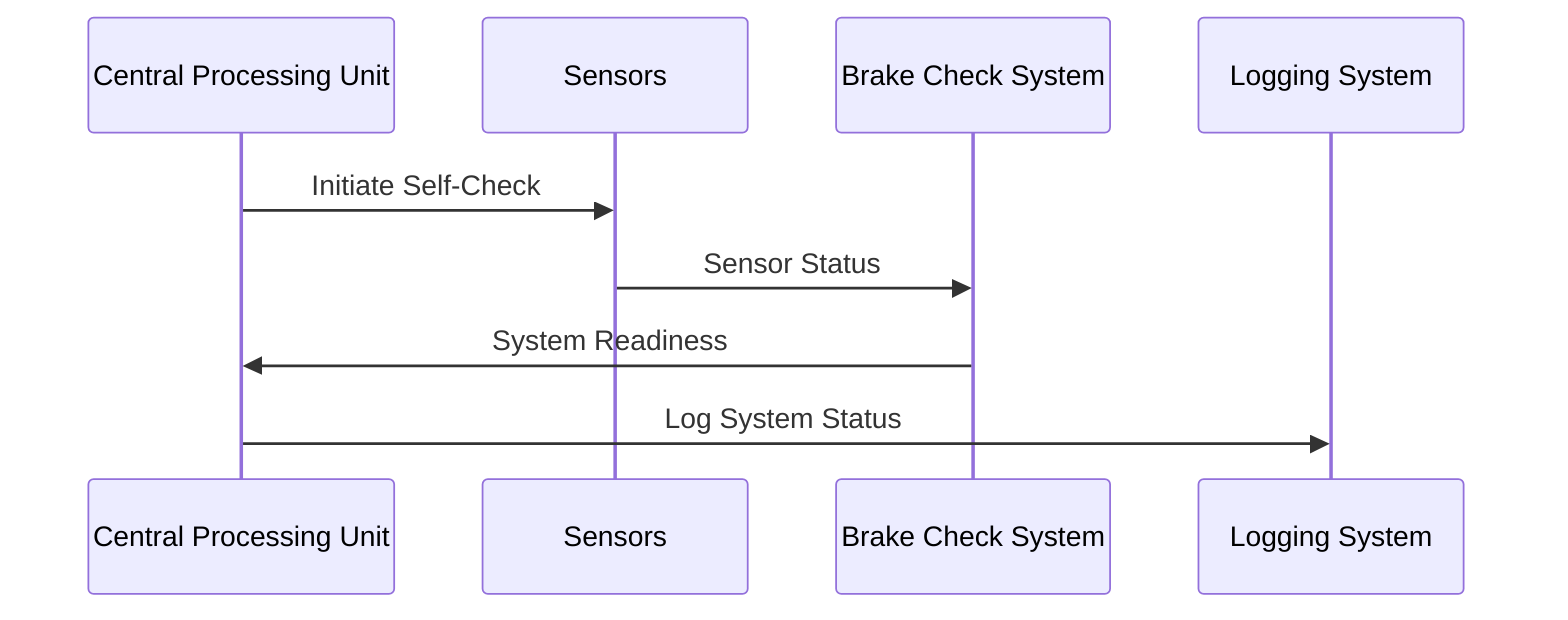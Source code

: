 sequenceDiagram
    participant CPU as Central Processing Unit
    participant S as Sensors
    participant BCS as Brake Check System
    participant Log as Logging System

    CPU->>S: Initiate Self-Check
    S->>BCS: Sensor Status
    BCS->>CPU: System Readiness
    CPU->>Log: Log System Status